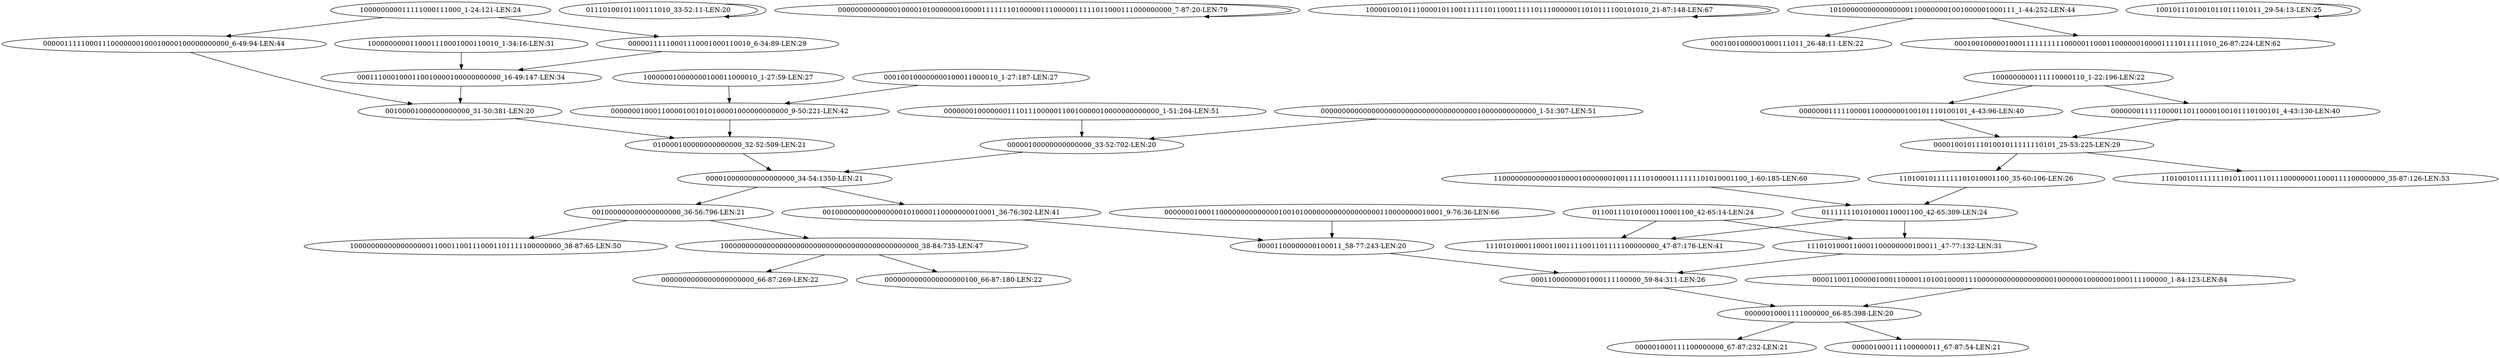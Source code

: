 digraph G {
    "000000010000000111011100000110010000010000000000000_1-51:204-LEN:51" -> "00000100000000000000_33-52:702-LEN:20";
    "00000111110001110001000110010_6-34:89-LEN:29" -> "0001110001000110010000100000000000_16-49:147-LEN:34";
    "0000000111110000110000000100101110100101_4-43:96-LEN:40" -> "00001001011101001011111110101_25-53:225-LEN:29";
    "00011000000001000111100000_59-84:311-LEN:26" -> "00000010001111000000_66-85:398-LEN:20";
    "00001001011101001011111110101_25-53:225-LEN:29" -> "11010010111111101011001110111000000011000111100000000_35-87:126-LEN:53";
    "00001001011101001011111110101_25-53:225-LEN:29" -> "11010010111111101010001100_35-60:106-LEN:26";
    "011001110101000110001100_42-65:14-LEN:24" -> "1110101000110001100000000100011_47-77:132-LEN:31";
    "011001110101000110001100_42-65:14-LEN:24" -> "11101010001100011001111001101111100000000_47-87:176-LEN:41";
    "000000010001100000000000000100101000000000000000000110000000010001_9-76:36-LEN:66" -> "00001100000000100011_58-77:243-LEN:20";
    "000011001100000100011000011010010000111000000000000000000100000010000001000111100000_1-84:123-LEN:84" -> "00000010001111000000_66-85:398-LEN:20";
    "01110100101100111010_33-52:11-LEN:20" -> "01110100101100111010_33-52:11-LEN:20";
    "10000000000000000000000000000000000000000000000_38-84:735-LEN:47" -> "0000000000000000000000_66-87:269-LEN:22";
    "10000000000000000000000000000000000000000000000_38-84:735-LEN:47" -> "0000000000000000000100_66-87:180-LEN:22";
    "1000000000110001110001000110010_1-34:16-LEN:31" -> "0001110001000110010000100000000000_16-49:147-LEN:34";
    "1000000000111110000110_1-22:196-LEN:22" -> "0000000111110000110000000100101110100101_4-43:96-LEN:40";
    "1000000000111110000110_1-22:196-LEN:22" -> "0000000111110000110110000100101110100101_4-43:130-LEN:40";
    "0000000000000010000101000000010000111111101000001110000011111011000111000000000_7-87:20-LEN:79" -> "0000000000000010000101000000010000111111101000001110000011111011000111000000000_7-87:20-LEN:79";
    "00001100000000100011_58-77:243-LEN:20" -> "00011000000001000111100000_59-84:311-LEN:26";
    "00000111110001110000000100010000100000000000_6-49:94-LEN:44" -> "00100001000000000000_31-50:381-LEN:20";
    "0000000111110000110110000100101110100101_4-43:130-LEN:40" -> "00001001011101001011111110101_25-53:225-LEN:29";
    "1000010010111000010110011111101100011111011100000011010111100101010_21-87:148-LEN:67" -> "1000010010111000010110011111101100011111011100000011010111100101010_21-87:148-LEN:67";
    "000000000000000000000000000000000000010000000000000_1-51:307-LEN:51" -> "00000100000000000000_33-52:702-LEN:20";
    "100000000011111000111000_1-24:121-LEN:24" -> "00000111110001110001000110010_6-34:89-LEN:29";
    "100000000011111000111000_1-24:121-LEN:24" -> "00000111110001110000000100010000100000000000_6-49:94-LEN:44";
    "1110101000110001100000000100011_47-77:132-LEN:31" -> "00011000000001000111100000_59-84:311-LEN:26";
    "11010010111111101010001100_35-60:106-LEN:26" -> "011111110101000110001100_42-65:309-LEN:24";
    "00000100000000000000_33-52:702-LEN:20" -> "000010000000000000000_34-54:1350-LEN:21";
    "001000000000000000000_36-56:796-LEN:21" -> "10000000000000000000000000000000000000000000000_38-84:735-LEN:47";
    "001000000000000000000_36-56:796-LEN:21" -> "10000000000000000001100011001110001101111100000000_38-87:65-LEN:50";
    "0001110001000110010000100000000000_16-49:147-LEN:34" -> "00100001000000000000_31-50:381-LEN:20";
    "110000000000000100001000000010011111010000111111101010001100_1-60:185-LEN:60" -> "011111110101000110001100_42-65:309-LEN:24";
    "00100001000000000000_31-50:381-LEN:20" -> "010000100000000000000_32-52:509-LEN:21";
    "100000010000000100011000010_1-27:59-LEN:27" -> "000000010001100001001010100001000000000000_9-50:221-LEN:42";
    "00000010001111000000_66-85:398-LEN:20" -> "000001000111100000000_67-87:232-LEN:21";
    "00000010001111000000_66-85:398-LEN:20" -> "000001000111100000011_67-87:54-LEN:21";
    "010000100000000000000_32-52:509-LEN:21" -> "000010000000000000000_34-54:1350-LEN:21";
    "10100000000000000001100000001001000001000111_1-44:252-LEN:44" -> "0001001000001000111011_26-48:11-LEN:22";
    "10100000000000000001100000001001000001000111_1-44:252-LEN:44" -> "00010010000010001111111111000001100011000000100001111011111010_26-87:224-LEN:62";
    "00100000000000000001010000110000000010001_36-76:302-LEN:41" -> "00001100000000100011_58-77:243-LEN:20";
    "000100100000000100011000010_1-27:187-LEN:27" -> "000000010001100001001010100001000000000000_9-50:221-LEN:42";
    "000010000000000000000_34-54:1350-LEN:21" -> "001000000000000000000_36-56:796-LEN:21";
    "000010000000000000000_34-54:1350-LEN:21" -> "00100000000000000001010000110000000010001_36-76:302-LEN:41";
    "1001011101001011011101011_29-54:13-LEN:25" -> "1001011101001011011101011_29-54:13-LEN:25";
    "000000010001100001001010100001000000000000_9-50:221-LEN:42" -> "010000100000000000000_32-52:509-LEN:21";
    "011111110101000110001100_42-65:309-LEN:24" -> "1110101000110001100000000100011_47-77:132-LEN:31";
    "011111110101000110001100_42-65:309-LEN:24" -> "11101010001100011001111001101111100000000_47-87:176-LEN:41";
}
